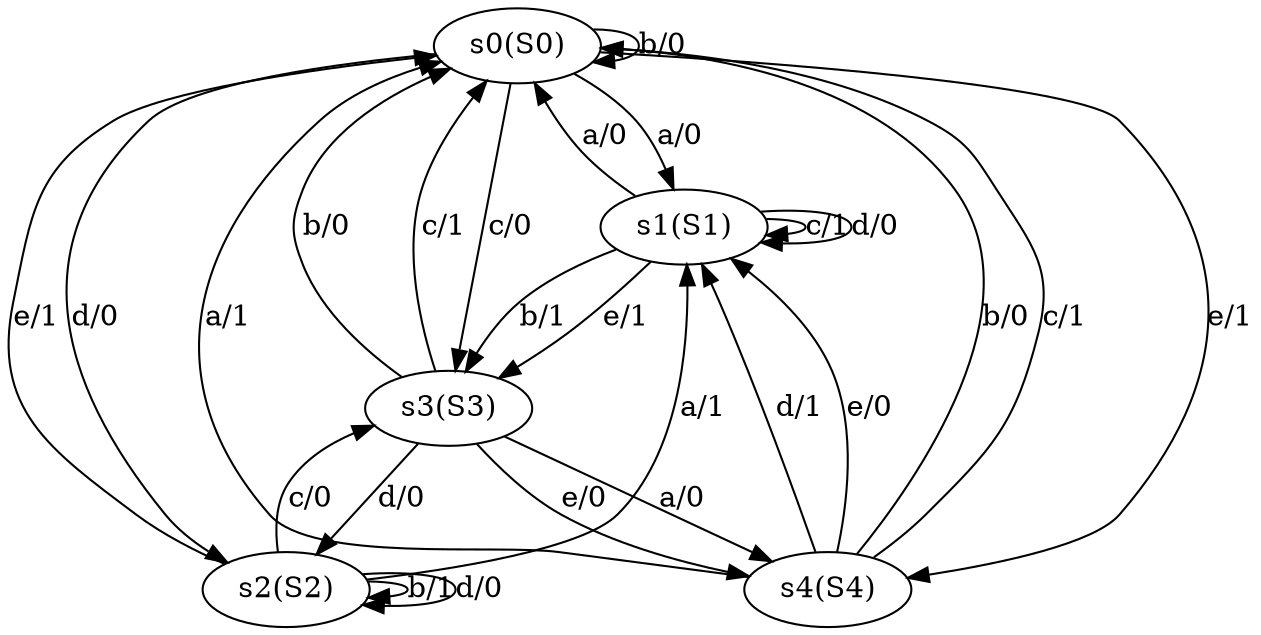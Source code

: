 digraph "generated 10" {
	s0 [label="s0(S0)"]
	s1 [label="s1(S1)"]
	s3 [label="s3(S3)"]
	s2 [label="s2(S2)"]
	s4 [label="s4(S4)"]
	s0 -> s1 [label="a/0"]
	s0 -> s0 [label="b/0"]
	s0 -> s3 [label="c/0"]
	s0 -> s2 [label="d/0"]
	s0 -> s4 [label="e/1"]
	s1 -> s0 [label="a/0"]
	s1 -> s3 [label="b/1"]
	s1 -> s1 [label="c/1"]
	s1 -> s1 [label="d/0"]
	s1 -> s3 [label="e/1"]
	s2 -> s1 [label="a/1"]
	s2 -> s2 [label="b/1"]
	s2 -> s3 [label="c/0"]
	s2 -> s2 [label="d/0"]
	s2 -> s0 [label="e/1"]
	s3 -> s4 [label="a/0"]
	s3 -> s0 [label="b/0"]
	s3 -> s0 [label="c/1"]
	s3 -> s2 [label="d/0"]
	s3 -> s4 [label="e/0"]
	s4 -> s0 [label="a/1"]
	s4 -> s0 [label="b/0"]
	s4 -> s0 [label="c/1"]
	s4 -> s1 [label="d/1"]
	s4 -> s1 [label="e/0"]
}
